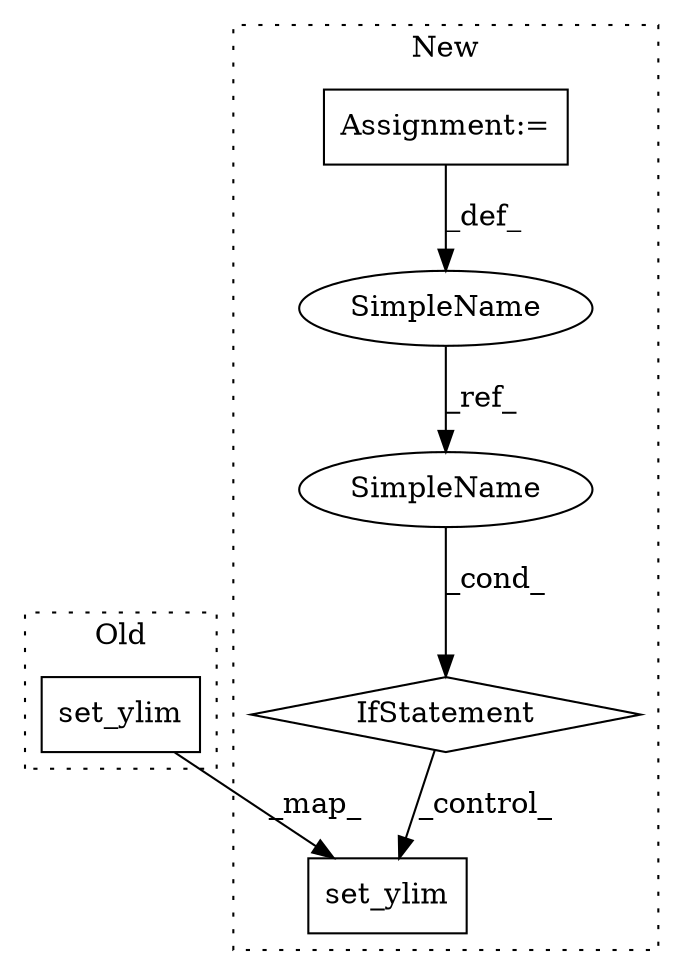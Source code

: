 digraph G {
subgraph cluster0 {
1 [label="set_ylim" a="32" s="16534,16589" l="16,2" shape="box"];
label = "Old";
style="dotted";
}
subgraph cluster1 {
2 [label="set_ylim" a="32" s="16627,16684" l="18,2" shape="box"];
3 [label="IfStatement" a="25" s="16569,16589" l="4,2" shape="diamond"];
4 [label="SimpleName" a="42" s="13504" l="16" shape="ellipse"];
5 [label="Assignment:=" a="7" s="13520" l="1" shape="box"];
6 [label="SimpleName" a="42" s="16573" l="16" shape="ellipse"];
label = "New";
style="dotted";
}
1 -> 2 [label="_map_"];
3 -> 2 [label="_control_"];
4 -> 6 [label="_ref_"];
5 -> 4 [label="_def_"];
6 -> 3 [label="_cond_"];
}